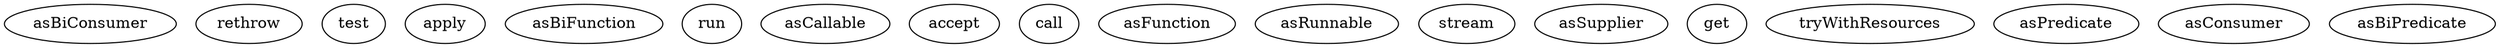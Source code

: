 digraph G {
asBiConsumer;
rethrow;
test;
apply;
asBiFunction;
run;
asCallable;
accept;
call;
asFunction;
asRunnable;
stream;
asSupplier;
get;
tryWithResources;
asPredicate;
asConsumer;
asBiPredicate;
}